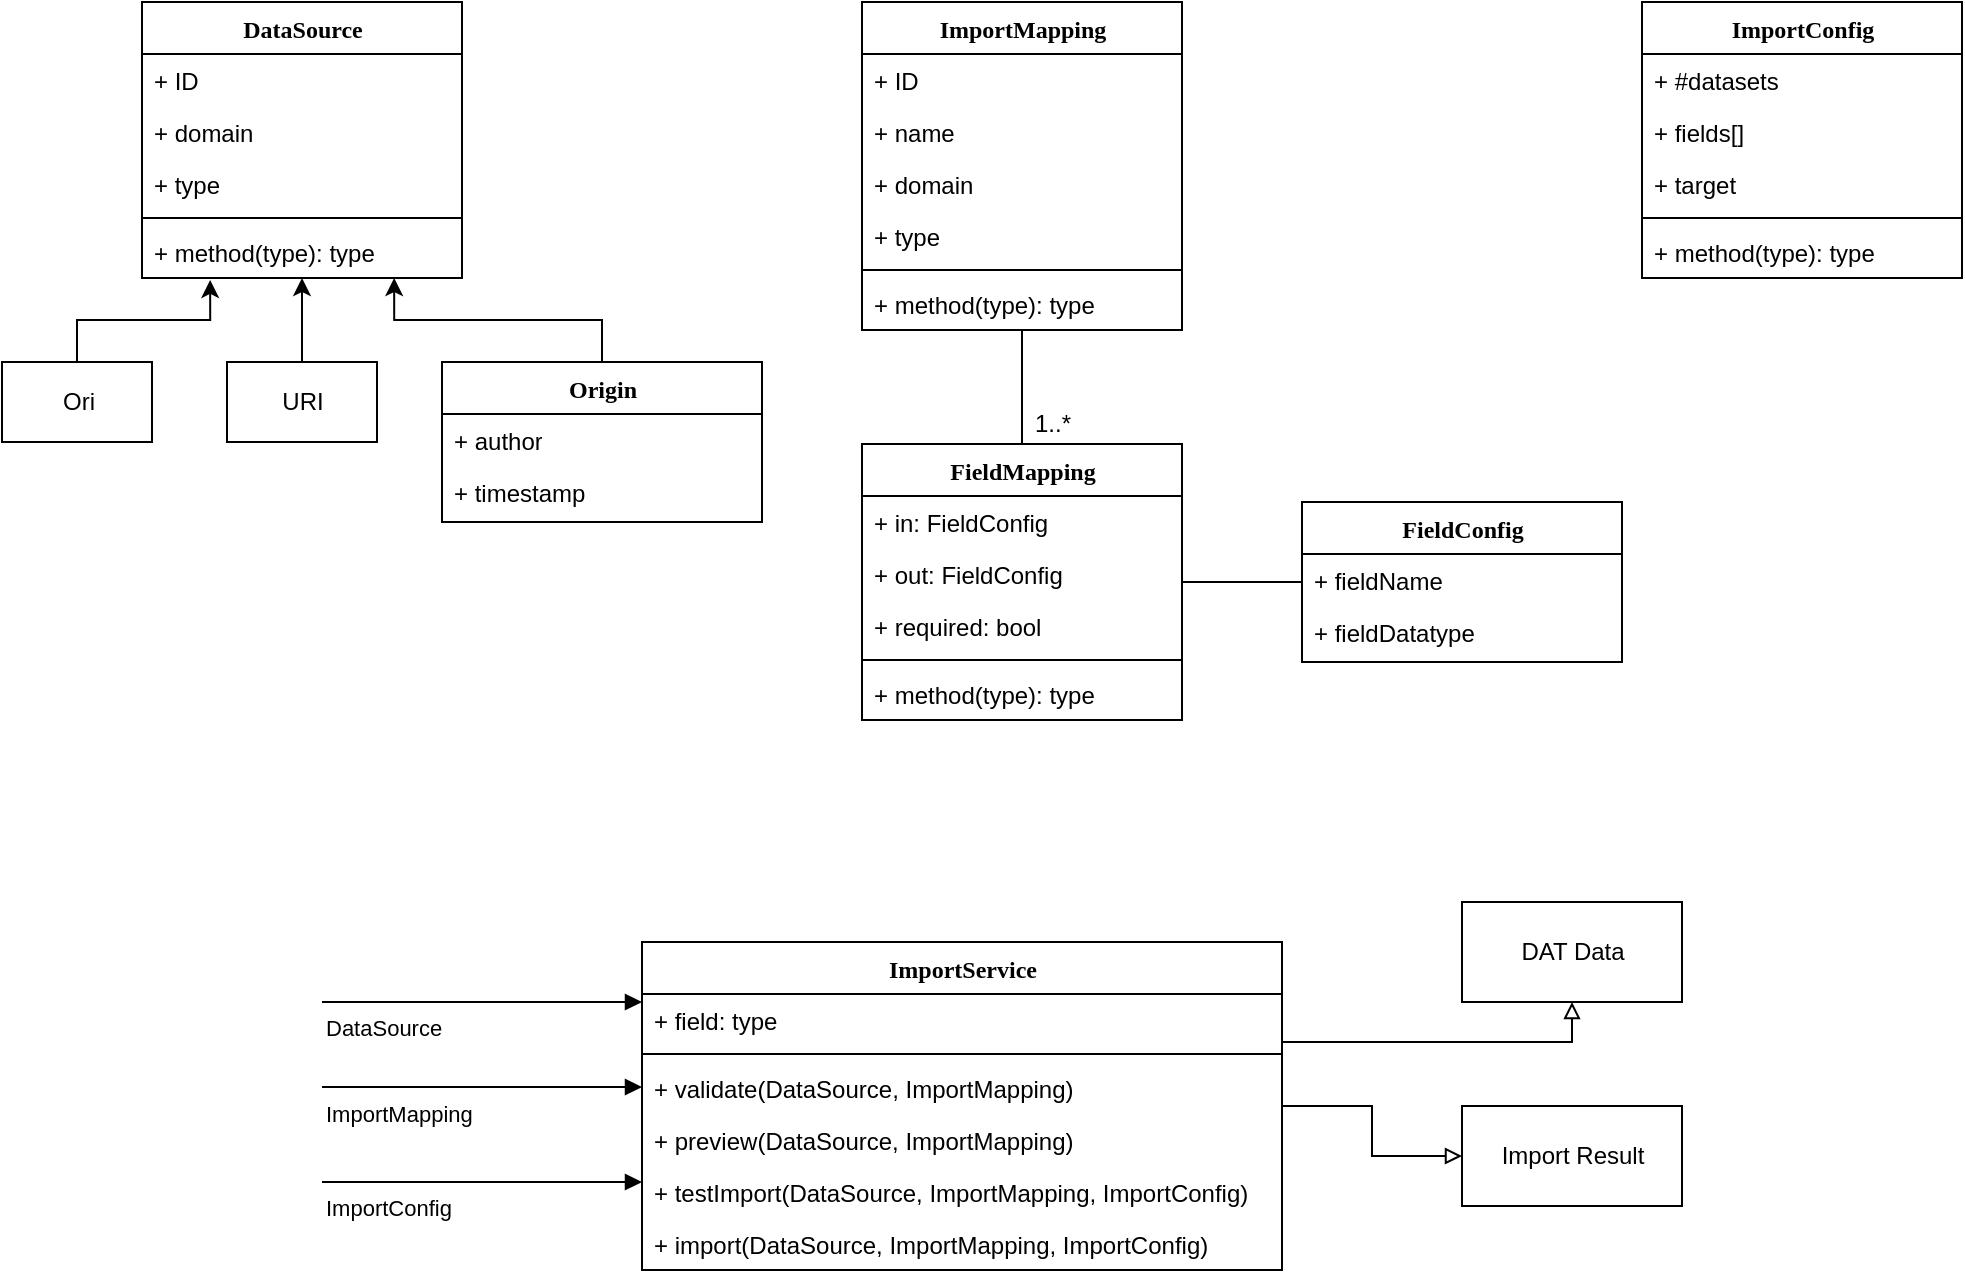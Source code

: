 <mxfile version="12.3.0" type="github" pages="1">
  <diagram name="Page-1" id="6133507b-19e7-1e82-6fc7-422aa6c4b21f">
    <mxGraphModel dx="2062" dy="1129" grid="1" gridSize="10" guides="1" tooltips="1" connect="1" arrows="1" fold="1" page="1" pageScale="1" pageWidth="1100" pageHeight="850" background="#ffffff" math="0" shadow="0">
      <root>
        <mxCell id="0"/>
        <mxCell id="1" parent="0"/>
        <mxCell id="tQbu4OHNhD7reHEDY6yL-50" value="ImportConfig" style="swimlane;html=1;fontStyle=1;align=center;verticalAlign=top;childLayout=stackLayout;horizontal=1;startSize=26;horizontalStack=0;resizeParent=1;resizeLast=0;collapsible=1;marginBottom=0;swimlaneFillColor=#ffffff;rounded=0;shadow=0;comic=0;labelBackgroundColor=none;strokeWidth=1;fillColor=none;fontFamily=Verdana;fontSize=12" vertex="1" parent="1">
          <mxGeometry x="870" y="60" width="160" height="138" as="geometry"/>
        </mxCell>
        <mxCell id="tQbu4OHNhD7reHEDY6yL-51" value="&lt;div&gt;+ #datasets&lt;/div&gt;" style="text;html=1;strokeColor=none;fillColor=none;align=left;verticalAlign=top;spacingLeft=4;spacingRight=4;whiteSpace=wrap;overflow=hidden;rotatable=0;points=[[0,0.5],[1,0.5]];portConstraint=eastwest;" vertex="1" parent="tQbu4OHNhD7reHEDY6yL-50">
          <mxGeometry y="26" width="160" height="26" as="geometry"/>
        </mxCell>
        <mxCell id="tQbu4OHNhD7reHEDY6yL-52" value="+ fields[]" style="text;html=1;strokeColor=none;fillColor=none;align=left;verticalAlign=top;spacingLeft=4;spacingRight=4;whiteSpace=wrap;overflow=hidden;rotatable=0;points=[[0,0.5],[1,0.5]];portConstraint=eastwest;" vertex="1" parent="tQbu4OHNhD7reHEDY6yL-50">
          <mxGeometry y="52" width="160" height="26" as="geometry"/>
        </mxCell>
        <mxCell id="tQbu4OHNhD7reHEDY6yL-55" value="+ target" style="text;html=1;strokeColor=none;fillColor=none;align=left;verticalAlign=top;spacingLeft=4;spacingRight=4;whiteSpace=wrap;overflow=hidden;rotatable=0;points=[[0,0.5],[1,0.5]];portConstraint=eastwest;" vertex="1" parent="tQbu4OHNhD7reHEDY6yL-50">
          <mxGeometry y="78" width="160" height="26" as="geometry"/>
        </mxCell>
        <mxCell id="tQbu4OHNhD7reHEDY6yL-53" value="" style="line;html=1;strokeWidth=1;fillColor=none;align=left;verticalAlign=middle;spacingTop=-1;spacingLeft=3;spacingRight=3;rotatable=0;labelPosition=right;points=[];portConstraint=eastwest;" vertex="1" parent="tQbu4OHNhD7reHEDY6yL-50">
          <mxGeometry y="104" width="160" height="8" as="geometry"/>
        </mxCell>
        <mxCell id="tQbu4OHNhD7reHEDY6yL-54" value="+ method(type): type" style="text;html=1;strokeColor=none;fillColor=none;align=left;verticalAlign=top;spacingLeft=4;spacingRight=4;whiteSpace=wrap;overflow=hidden;rotatable=0;points=[[0,0.5],[1,0.5]];portConstraint=eastwest;" vertex="1" parent="tQbu4OHNhD7reHEDY6yL-50">
          <mxGeometry y="112" width="160" height="26" as="geometry"/>
        </mxCell>
        <mxCell id="tQbu4OHNhD7reHEDY6yL-56" value="" style="group" vertex="1" connectable="0" parent="1">
          <mxGeometry x="50" y="60" width="380" height="260" as="geometry"/>
        </mxCell>
        <mxCell id="tQbu4OHNhD7reHEDY6yL-2" value="&lt;div&gt;DataSource&lt;/div&gt;" style="swimlane;html=1;fontStyle=1;align=center;verticalAlign=top;childLayout=stackLayout;horizontal=1;startSize=26;horizontalStack=0;resizeParent=1;resizeLast=0;collapsible=1;marginBottom=0;swimlaneFillColor=#ffffff;rounded=0;shadow=0;comic=0;labelBackgroundColor=none;strokeWidth=1;fillColor=none;fontFamily=Verdana;fontSize=12" vertex="1" parent="tQbu4OHNhD7reHEDY6yL-56">
          <mxGeometry x="70" width="160" height="138" as="geometry"/>
        </mxCell>
        <mxCell id="tQbu4OHNhD7reHEDY6yL-3" value="+ ID" style="text;html=1;strokeColor=none;fillColor=none;align=left;verticalAlign=top;spacingLeft=4;spacingRight=4;whiteSpace=wrap;overflow=hidden;rotatable=0;points=[[0,0.5],[1,0.5]];portConstraint=eastwest;" vertex="1" parent="tQbu4OHNhD7reHEDY6yL-2">
          <mxGeometry y="26" width="160" height="26" as="geometry"/>
        </mxCell>
        <mxCell id="tQbu4OHNhD7reHEDY6yL-4" value="+ domain" style="text;html=1;strokeColor=none;fillColor=none;align=left;verticalAlign=top;spacingLeft=4;spacingRight=4;whiteSpace=wrap;overflow=hidden;rotatable=0;points=[[0,0.5],[1,0.5]];portConstraint=eastwest;" vertex="1" parent="tQbu4OHNhD7reHEDY6yL-2">
          <mxGeometry y="52" width="160" height="26" as="geometry"/>
        </mxCell>
        <mxCell id="tQbu4OHNhD7reHEDY6yL-7" value="+ type" style="text;html=1;strokeColor=none;fillColor=none;align=left;verticalAlign=top;spacingLeft=4;spacingRight=4;whiteSpace=wrap;overflow=hidden;rotatable=0;points=[[0,0.5],[1,0.5]];portConstraint=eastwest;" vertex="1" parent="tQbu4OHNhD7reHEDY6yL-2">
          <mxGeometry y="78" width="160" height="26" as="geometry"/>
        </mxCell>
        <mxCell id="tQbu4OHNhD7reHEDY6yL-5" value="" style="line;html=1;strokeWidth=1;fillColor=none;align=left;verticalAlign=middle;spacingTop=-1;spacingLeft=3;spacingRight=3;rotatable=0;labelPosition=right;points=[];portConstraint=eastwest;" vertex="1" parent="tQbu4OHNhD7reHEDY6yL-2">
          <mxGeometry y="104" width="160" height="8" as="geometry"/>
        </mxCell>
        <mxCell id="tQbu4OHNhD7reHEDY6yL-6" value="+ method(type): type" style="text;html=1;strokeColor=none;fillColor=none;align=left;verticalAlign=top;spacingLeft=4;spacingRight=4;whiteSpace=wrap;overflow=hidden;rotatable=0;points=[[0,0.5],[1,0.5]];portConstraint=eastwest;" vertex="1" parent="tQbu4OHNhD7reHEDY6yL-2">
          <mxGeometry y="112" width="160" height="26" as="geometry"/>
        </mxCell>
        <mxCell id="tQbu4OHNhD7reHEDY6yL-16" style="edgeStyle=orthogonalEdgeStyle;rounded=0;orthogonalLoop=1;jettySize=auto;html=1;entryX=0.213;entryY=1.038;entryDx=0;entryDy=0;entryPerimeter=0;" edge="1" parent="tQbu4OHNhD7reHEDY6yL-56" source="tQbu4OHNhD7reHEDY6yL-10" target="tQbu4OHNhD7reHEDY6yL-6">
          <mxGeometry relative="1" as="geometry"/>
        </mxCell>
        <mxCell id="tQbu4OHNhD7reHEDY6yL-10" value="Ori" style="html=1;" vertex="1" parent="tQbu4OHNhD7reHEDY6yL-56">
          <mxGeometry y="180" width="75" height="40" as="geometry"/>
        </mxCell>
        <mxCell id="tQbu4OHNhD7reHEDY6yL-15" style="edgeStyle=orthogonalEdgeStyle;rounded=0;orthogonalLoop=1;jettySize=auto;html=1;" edge="1" parent="tQbu4OHNhD7reHEDY6yL-56" source="tQbu4OHNhD7reHEDY6yL-14" target="tQbu4OHNhD7reHEDY6yL-2">
          <mxGeometry relative="1" as="geometry"/>
        </mxCell>
        <mxCell id="tQbu4OHNhD7reHEDY6yL-14" value="URI" style="html=1;" vertex="1" parent="tQbu4OHNhD7reHEDY6yL-56">
          <mxGeometry x="112.5" y="180" width="75" height="40" as="geometry"/>
        </mxCell>
        <mxCell id="tQbu4OHNhD7reHEDY6yL-24" style="edgeStyle=orthogonalEdgeStyle;rounded=0;orthogonalLoop=1;jettySize=auto;html=1;entryX=0.788;entryY=1;entryDx=0;entryDy=0;entryPerimeter=0;" edge="1" parent="tQbu4OHNhD7reHEDY6yL-56" source="tQbu4OHNhD7reHEDY6yL-19" target="tQbu4OHNhD7reHEDY6yL-6">
          <mxGeometry relative="1" as="geometry"/>
        </mxCell>
        <mxCell id="tQbu4OHNhD7reHEDY6yL-19" value="Origin" style="swimlane;html=1;fontStyle=1;align=center;verticalAlign=top;childLayout=stackLayout;horizontal=1;startSize=26;horizontalStack=0;resizeParent=1;resizeLast=0;collapsible=1;marginBottom=0;swimlaneFillColor=#ffffff;rounded=0;shadow=0;comic=0;labelBackgroundColor=none;strokeWidth=1;fillColor=none;fontFamily=Verdana;fontSize=12" vertex="1" parent="tQbu4OHNhD7reHEDY6yL-56">
          <mxGeometry x="220" y="180" width="160" height="80" as="geometry"/>
        </mxCell>
        <mxCell id="tQbu4OHNhD7reHEDY6yL-20" value="+ author" style="text;html=1;strokeColor=none;fillColor=none;align=left;verticalAlign=top;spacingLeft=4;spacingRight=4;whiteSpace=wrap;overflow=hidden;rotatable=0;points=[[0,0.5],[1,0.5]];portConstraint=eastwest;" vertex="1" parent="tQbu4OHNhD7reHEDY6yL-19">
          <mxGeometry y="26" width="160" height="26" as="geometry"/>
        </mxCell>
        <mxCell id="tQbu4OHNhD7reHEDY6yL-21" value="+ timestamp" style="text;html=1;strokeColor=none;fillColor=none;align=left;verticalAlign=top;spacingLeft=4;spacingRight=4;whiteSpace=wrap;overflow=hidden;rotatable=0;points=[[0,0.5],[1,0.5]];portConstraint=eastwest;" vertex="1" parent="tQbu4OHNhD7reHEDY6yL-19">
          <mxGeometry y="52" width="160" height="26" as="geometry"/>
        </mxCell>
        <mxCell id="tQbu4OHNhD7reHEDY6yL-57" value="" style="group" vertex="1" connectable="0" parent="1">
          <mxGeometry x="480" y="60" width="380" height="359" as="geometry"/>
        </mxCell>
        <mxCell id="tQbu4OHNhD7reHEDY6yL-25" value="ImportMapping" style="swimlane;html=1;fontStyle=1;align=center;verticalAlign=top;childLayout=stackLayout;horizontal=1;startSize=26;horizontalStack=0;resizeParent=1;resizeLast=0;collapsible=1;marginBottom=0;swimlaneFillColor=#ffffff;rounded=0;shadow=0;comic=0;labelBackgroundColor=none;strokeWidth=1;fillColor=none;fontFamily=Verdana;fontSize=12" vertex="1" parent="tQbu4OHNhD7reHEDY6yL-57">
          <mxGeometry width="160" height="164" as="geometry"/>
        </mxCell>
        <mxCell id="tQbu4OHNhD7reHEDY6yL-26" value="+ ID" style="text;html=1;strokeColor=none;fillColor=none;align=left;verticalAlign=top;spacingLeft=4;spacingRight=4;whiteSpace=wrap;overflow=hidden;rotatable=0;points=[[0,0.5],[1,0.5]];portConstraint=eastwest;" vertex="1" parent="tQbu4OHNhD7reHEDY6yL-25">
          <mxGeometry y="26" width="160" height="26" as="geometry"/>
        </mxCell>
        <mxCell id="tQbu4OHNhD7reHEDY6yL-27" value="+ name" style="text;html=1;strokeColor=none;fillColor=none;align=left;verticalAlign=top;spacingLeft=4;spacingRight=4;whiteSpace=wrap;overflow=hidden;rotatable=0;points=[[0,0.5],[1,0.5]];portConstraint=eastwest;" vertex="1" parent="tQbu4OHNhD7reHEDY6yL-25">
          <mxGeometry y="52" width="160" height="26" as="geometry"/>
        </mxCell>
        <mxCell id="tQbu4OHNhD7reHEDY6yL-30" value="+ domain" style="text;html=1;strokeColor=none;fillColor=none;align=left;verticalAlign=top;spacingLeft=4;spacingRight=4;whiteSpace=wrap;overflow=hidden;rotatable=0;points=[[0,0.5],[1,0.5]];portConstraint=eastwest;" vertex="1" parent="tQbu4OHNhD7reHEDY6yL-25">
          <mxGeometry y="78" width="160" height="26" as="geometry"/>
        </mxCell>
        <mxCell id="tQbu4OHNhD7reHEDY6yL-31" value="+ type" style="text;html=1;strokeColor=none;fillColor=none;align=left;verticalAlign=top;spacingLeft=4;spacingRight=4;whiteSpace=wrap;overflow=hidden;rotatable=0;points=[[0,0.5],[1,0.5]];portConstraint=eastwest;" vertex="1" parent="tQbu4OHNhD7reHEDY6yL-25">
          <mxGeometry y="104" width="160" height="26" as="geometry"/>
        </mxCell>
        <mxCell id="tQbu4OHNhD7reHEDY6yL-28" value="" style="line;html=1;strokeWidth=1;fillColor=none;align=left;verticalAlign=middle;spacingTop=-1;spacingLeft=3;spacingRight=3;rotatable=0;labelPosition=right;points=[];portConstraint=eastwest;" vertex="1" parent="tQbu4OHNhD7reHEDY6yL-25">
          <mxGeometry y="130" width="160" height="8" as="geometry"/>
        </mxCell>
        <mxCell id="tQbu4OHNhD7reHEDY6yL-29" value="+ method(type): type" style="text;html=1;strokeColor=none;fillColor=none;align=left;verticalAlign=top;spacingLeft=4;spacingRight=4;whiteSpace=wrap;overflow=hidden;rotatable=0;points=[[0,0.5],[1,0.5]];portConstraint=eastwest;" vertex="1" parent="tQbu4OHNhD7reHEDY6yL-25">
          <mxGeometry y="138" width="160" height="26" as="geometry"/>
        </mxCell>
        <mxCell id="tQbu4OHNhD7reHEDY6yL-48" style="edgeStyle=orthogonalEdgeStyle;rounded=0;orthogonalLoop=1;jettySize=auto;html=1;endArrow=none;endFill=0;" edge="1" parent="tQbu4OHNhD7reHEDY6yL-57" source="tQbu4OHNhD7reHEDY6yL-32" target="tQbu4OHNhD7reHEDY6yL-25">
          <mxGeometry relative="1" as="geometry"/>
        </mxCell>
        <mxCell id="tQbu4OHNhD7reHEDY6yL-32" value="FieldMapping" style="swimlane;html=1;fontStyle=1;align=center;verticalAlign=top;childLayout=stackLayout;horizontal=1;startSize=26;horizontalStack=0;resizeParent=1;resizeLast=0;collapsible=1;marginBottom=0;swimlaneFillColor=#ffffff;rounded=0;shadow=0;comic=0;labelBackgroundColor=none;strokeWidth=1;fillColor=none;fontFamily=Verdana;fontSize=12" vertex="1" parent="tQbu4OHNhD7reHEDY6yL-57">
          <mxGeometry y="221" width="160" height="138" as="geometry"/>
        </mxCell>
        <mxCell id="tQbu4OHNhD7reHEDY6yL-33" value="+ in: FieldConfig" style="text;html=1;strokeColor=none;fillColor=none;align=left;verticalAlign=top;spacingLeft=4;spacingRight=4;whiteSpace=wrap;overflow=hidden;rotatable=0;points=[[0,0.5],[1,0.5]];portConstraint=eastwest;" vertex="1" parent="tQbu4OHNhD7reHEDY6yL-32">
          <mxGeometry y="26" width="160" height="26" as="geometry"/>
        </mxCell>
        <mxCell id="tQbu4OHNhD7reHEDY6yL-34" value="+ out: FieldConfig" style="text;html=1;strokeColor=none;fillColor=none;align=left;verticalAlign=top;spacingLeft=4;spacingRight=4;whiteSpace=wrap;overflow=hidden;rotatable=0;points=[[0,0.5],[1,0.5]];portConstraint=eastwest;" vertex="1" parent="tQbu4OHNhD7reHEDY6yL-32">
          <mxGeometry y="52" width="160" height="26" as="geometry"/>
        </mxCell>
        <mxCell id="tQbu4OHNhD7reHEDY6yL-37" value="+ required: bool" style="text;html=1;strokeColor=none;fillColor=none;align=left;verticalAlign=top;spacingLeft=4;spacingRight=4;whiteSpace=wrap;overflow=hidden;rotatable=0;points=[[0,0.5],[1,0.5]];portConstraint=eastwest;" vertex="1" parent="tQbu4OHNhD7reHEDY6yL-32">
          <mxGeometry y="78" width="160" height="26" as="geometry"/>
        </mxCell>
        <mxCell id="tQbu4OHNhD7reHEDY6yL-35" value="" style="line;html=1;strokeWidth=1;fillColor=none;align=left;verticalAlign=middle;spacingTop=-1;spacingLeft=3;spacingRight=3;rotatable=0;labelPosition=right;points=[];portConstraint=eastwest;" vertex="1" parent="tQbu4OHNhD7reHEDY6yL-32">
          <mxGeometry y="104" width="160" height="8" as="geometry"/>
        </mxCell>
        <mxCell id="tQbu4OHNhD7reHEDY6yL-36" value="+ method(type): type" style="text;html=1;strokeColor=none;fillColor=none;align=left;verticalAlign=top;spacingLeft=4;spacingRight=4;whiteSpace=wrap;overflow=hidden;rotatable=0;points=[[0,0.5],[1,0.5]];portConstraint=eastwest;" vertex="1" parent="tQbu4OHNhD7reHEDY6yL-32">
          <mxGeometry y="112" width="160" height="26" as="geometry"/>
        </mxCell>
        <mxCell id="tQbu4OHNhD7reHEDY6yL-38" value="FieldConfig" style="swimlane;html=1;fontStyle=1;align=center;verticalAlign=top;childLayout=stackLayout;horizontal=1;startSize=26;horizontalStack=0;resizeParent=1;resizeLast=0;collapsible=1;marginBottom=0;swimlaneFillColor=#ffffff;rounded=0;shadow=0;comic=0;labelBackgroundColor=none;strokeWidth=1;fillColor=none;fontFamily=Verdana;fontSize=12" vertex="1" parent="tQbu4OHNhD7reHEDY6yL-57">
          <mxGeometry x="220" y="250" width="160" height="80" as="geometry"/>
        </mxCell>
        <mxCell id="tQbu4OHNhD7reHEDY6yL-39" value="+ fieldName" style="text;html=1;strokeColor=none;fillColor=none;align=left;verticalAlign=top;spacingLeft=4;spacingRight=4;whiteSpace=wrap;overflow=hidden;rotatable=0;points=[[0,0.5],[1,0.5]];portConstraint=eastwest;" vertex="1" parent="tQbu4OHNhD7reHEDY6yL-38">
          <mxGeometry y="26" width="160" height="26" as="geometry"/>
        </mxCell>
        <mxCell id="tQbu4OHNhD7reHEDY6yL-40" value="+ fieldDatatype" style="text;html=1;strokeColor=none;fillColor=none;align=left;verticalAlign=top;spacingLeft=4;spacingRight=4;whiteSpace=wrap;overflow=hidden;rotatable=0;points=[[0,0.5],[1,0.5]];portConstraint=eastwest;" vertex="1" parent="tQbu4OHNhD7reHEDY6yL-38">
          <mxGeometry y="52" width="160" height="26" as="geometry"/>
        </mxCell>
        <mxCell id="tQbu4OHNhD7reHEDY6yL-47" style="edgeStyle=orthogonalEdgeStyle;rounded=0;orthogonalLoop=1;jettySize=auto;html=1;endArrow=none;endFill=0;" edge="1" parent="tQbu4OHNhD7reHEDY6yL-57" source="tQbu4OHNhD7reHEDY6yL-32" target="tQbu4OHNhD7reHEDY6yL-38">
          <mxGeometry relative="1" as="geometry"/>
        </mxCell>
        <mxCell id="tQbu4OHNhD7reHEDY6yL-49" value="1..*" style="text;html=1;align=center;verticalAlign=middle;resizable=0;points=[];;autosize=1;" vertex="1" parent="tQbu4OHNhD7reHEDY6yL-57">
          <mxGeometry x="80" y="201" width="30" height="20" as="geometry"/>
        </mxCell>
        <mxCell id="tQbu4OHNhD7reHEDY6yL-58" value="ImportService" style="swimlane;html=1;fontStyle=1;align=center;verticalAlign=top;childLayout=stackLayout;horizontal=1;startSize=26;horizontalStack=0;resizeParent=1;resizeLast=0;collapsible=1;marginBottom=0;swimlaneFillColor=#ffffff;rounded=0;shadow=0;comic=0;labelBackgroundColor=none;strokeWidth=1;fillColor=none;fontFamily=Verdana;fontSize=12" vertex="1" parent="1">
          <mxGeometry x="370" y="530" width="320" height="164" as="geometry"/>
        </mxCell>
        <mxCell id="tQbu4OHNhD7reHEDY6yL-59" value="+ field: type" style="text;html=1;strokeColor=none;fillColor=none;align=left;verticalAlign=top;spacingLeft=4;spacingRight=4;whiteSpace=wrap;overflow=hidden;rotatable=0;points=[[0,0.5],[1,0.5]];portConstraint=eastwest;" vertex="1" parent="tQbu4OHNhD7reHEDY6yL-58">
          <mxGeometry y="26" width="320" height="26" as="geometry"/>
        </mxCell>
        <mxCell id="tQbu4OHNhD7reHEDY6yL-61" value="" style="line;html=1;strokeWidth=1;fillColor=none;align=left;verticalAlign=middle;spacingTop=-1;spacingLeft=3;spacingRight=3;rotatable=0;labelPosition=right;points=[];portConstraint=eastwest;" vertex="1" parent="tQbu4OHNhD7reHEDY6yL-58">
          <mxGeometry y="52" width="320" height="8" as="geometry"/>
        </mxCell>
        <mxCell id="tQbu4OHNhD7reHEDY6yL-62" value="+ validate(DataSource, ImportMapping)" style="text;html=1;strokeColor=none;fillColor=none;align=left;verticalAlign=top;spacingLeft=4;spacingRight=4;whiteSpace=wrap;overflow=hidden;rotatable=0;points=[[0,0.5],[1,0.5]];portConstraint=eastwest;" vertex="1" parent="tQbu4OHNhD7reHEDY6yL-58">
          <mxGeometry y="60" width="320" height="26" as="geometry"/>
        </mxCell>
        <mxCell id="tQbu4OHNhD7reHEDY6yL-63" value="+ preview(DataSource, ImportMapping)" style="text;html=1;strokeColor=none;fillColor=none;align=left;verticalAlign=top;spacingLeft=4;spacingRight=4;whiteSpace=wrap;overflow=hidden;rotatable=0;points=[[0,0.5],[1,0.5]];portConstraint=eastwest;" vertex="1" parent="tQbu4OHNhD7reHEDY6yL-58">
          <mxGeometry y="86" width="320" height="26" as="geometry"/>
        </mxCell>
        <mxCell id="tQbu4OHNhD7reHEDY6yL-64" value="+ testImport(DataSource, ImportMapping, ImportConfig)" style="text;html=1;strokeColor=none;fillColor=none;align=left;verticalAlign=top;spacingLeft=4;spacingRight=4;whiteSpace=wrap;overflow=hidden;rotatable=0;points=[[0,0.5],[1,0.5]];portConstraint=eastwest;" vertex="1" parent="tQbu4OHNhD7reHEDY6yL-58">
          <mxGeometry y="112" width="320" height="26" as="geometry"/>
        </mxCell>
        <mxCell id="tQbu4OHNhD7reHEDY6yL-65" value="+ import(DataSource, ImportMapping, ImportConfig)" style="text;html=1;strokeColor=none;fillColor=none;align=left;verticalAlign=top;spacingLeft=4;spacingRight=4;whiteSpace=wrap;overflow=hidden;rotatable=0;points=[[0,0.5],[1,0.5]];portConstraint=eastwest;" vertex="1" parent="tQbu4OHNhD7reHEDY6yL-58">
          <mxGeometry y="138" width="320" height="26" as="geometry"/>
        </mxCell>
        <mxCell id="tQbu4OHNhD7reHEDY6yL-66" value="DataSource" style="endArrow=block;endFill=1;html=1;edgeStyle=orthogonalEdgeStyle;align=left;verticalAlign=top;" edge="1" parent="1">
          <mxGeometry x="-1" relative="1" as="geometry">
            <mxPoint x="210" y="560" as="sourcePoint"/>
            <mxPoint x="370" y="560" as="targetPoint"/>
          </mxGeometry>
        </mxCell>
        <mxCell id="tQbu4OHNhD7reHEDY6yL-68" value="ImportMapping" style="endArrow=block;endFill=1;html=1;edgeStyle=orthogonalEdgeStyle;align=left;verticalAlign=top;" edge="1" parent="1">
          <mxGeometry x="-1" relative="1" as="geometry">
            <mxPoint x="210" y="602.5" as="sourcePoint"/>
            <mxPoint x="370" y="602.5" as="targetPoint"/>
          </mxGeometry>
        </mxCell>
        <mxCell id="tQbu4OHNhD7reHEDY6yL-70" value="ImportConfig" style="endArrow=block;endFill=1;html=1;edgeStyle=orthogonalEdgeStyle;align=left;verticalAlign=top;" edge="1" parent="1">
          <mxGeometry x="-1" relative="1" as="geometry">
            <mxPoint x="210" y="650" as="sourcePoint"/>
            <mxPoint x="370" y="650" as="targetPoint"/>
          </mxGeometry>
        </mxCell>
        <mxCell id="tQbu4OHNhD7reHEDY6yL-79" style="edgeStyle=orthogonalEdgeStyle;rounded=0;orthogonalLoop=1;jettySize=auto;html=1;endArrow=none;endFill=0;entryX=1;entryY=-0.25;entryDx=0;entryDy=0;entryPerimeter=0;startArrow=block;startFill=0;comic=0;strokeWidth=1;" edge="1" parent="1" source="tQbu4OHNhD7reHEDY6yL-72" target="tQbu4OHNhD7reHEDY6yL-61">
          <mxGeometry relative="1" as="geometry"/>
        </mxCell>
        <mxCell id="tQbu4OHNhD7reHEDY6yL-72" value="DAT Data" style="html=1;" vertex="1" parent="1">
          <mxGeometry x="780" y="510" width="110" height="50" as="geometry"/>
        </mxCell>
        <mxCell id="tQbu4OHNhD7reHEDY6yL-77" style="edgeStyle=orthogonalEdgeStyle;rounded=0;orthogonalLoop=1;jettySize=auto;html=1;endArrow=none;endFill=0;startArrow=block;startFill=0;" edge="1" parent="1" source="tQbu4OHNhD7reHEDY6yL-73" target="tQbu4OHNhD7reHEDY6yL-58">
          <mxGeometry relative="1" as="geometry"/>
        </mxCell>
        <mxCell id="tQbu4OHNhD7reHEDY6yL-73" value="Import Result" style="html=1;" vertex="1" parent="1">
          <mxGeometry x="780" y="612" width="110" height="50" as="geometry"/>
        </mxCell>
      </root>
    </mxGraphModel>
  </diagram>
</mxfile>
